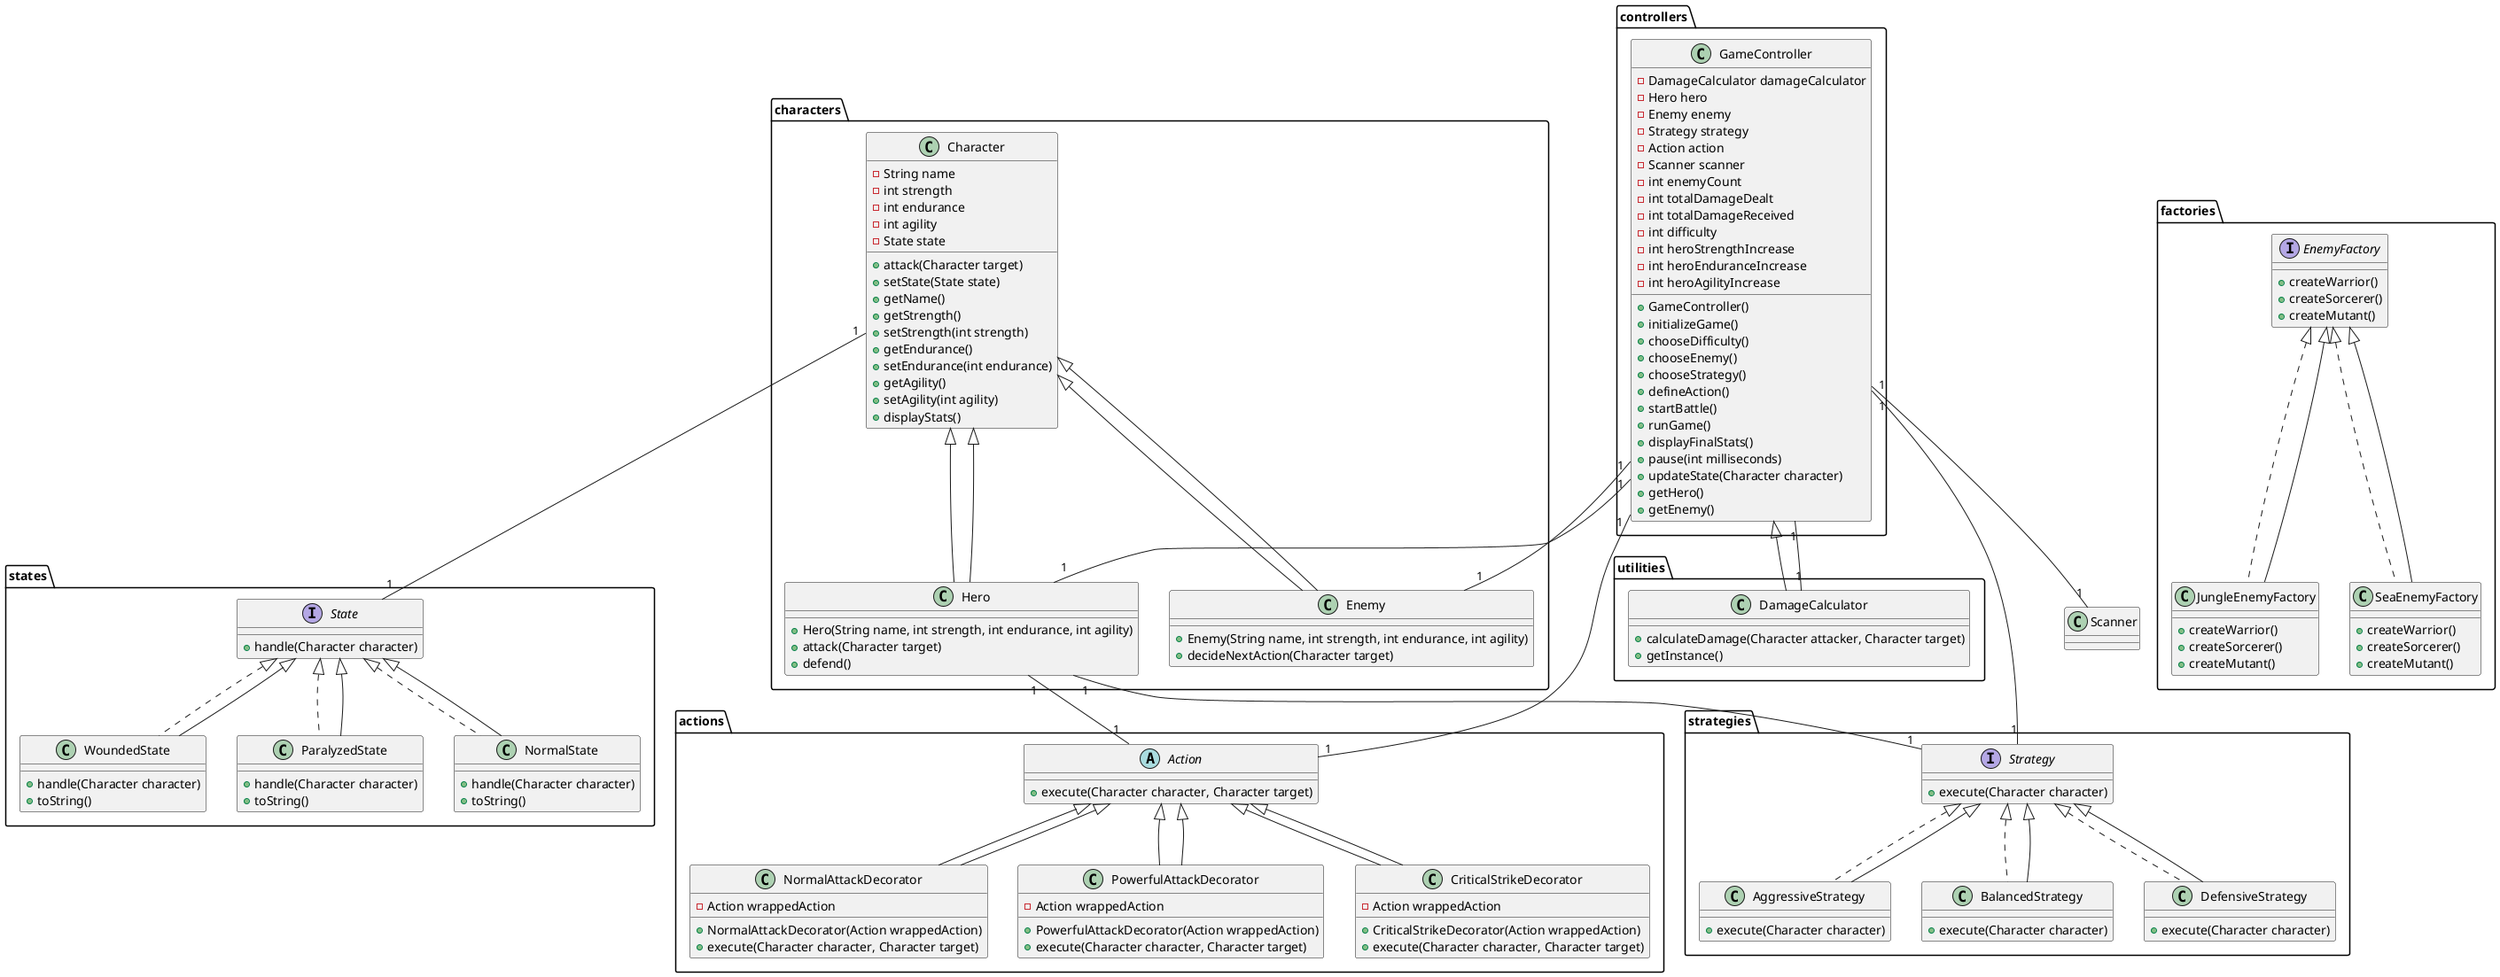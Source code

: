 @startuml

package characters {
    class Character {
        - String name
        - int strength
        - int endurance
        - int agility
        - State state
        + attack(Character target)
        + setState(State state)
        + getName()
        + getStrength()
        + setStrength(int strength)
        + getEndurance()
        + setEndurance(int endurance)
        + getAgility()
        + setAgility(int agility)
        + displayStats()
    }

    class Hero extends Character {
        + Hero(String name, int strength, int endurance, int agility)
        + attack(Character target)
        + defend()
    }

    class Enemy extends Character {
        + Enemy(String name, int strength, int endurance, int agility)
        + decideNextAction(Character target)
    }
}

package states {
    interface State {
        + handle(Character character)
    }

    class NormalState implements State {
        + handle(Character character)
        + toString()
    }

    class WoundedState implements State {
        + handle(Character character)
        + toString()
    }

    class ParalyzedState implements State {
        + handle(Character character)
        + toString()
    }
}

package strategies {
    interface Strategy {
        + execute(Character character)
    }

    class AggressiveStrategy implements Strategy {
        + execute(Character character)
    }

    class BalancedStrategy implements Strategy {
        + execute(Character character)
    }

    class DefensiveStrategy implements Strategy {
        + execute(Character character)
    }
}

package actions {
    abstract class Action {
        + execute(Character character, Character target)
    }

    class NormalAttackDecorator extends Action {
        - Action wrappedAction
        + NormalAttackDecorator(Action wrappedAction)
        + execute(Character character, Character target)
    }

    class PowerfulAttackDecorator extends Action {
        - Action wrappedAction
        + PowerfulAttackDecorator(Action wrappedAction)
        + execute(Character character, Character target)
    }

    class CriticalStrikeDecorator extends Action {
        - Action wrappedAction
        + CriticalStrikeDecorator(Action wrappedAction)
        + execute(Character character, Character target)
    }
}

package factories {
    interface EnemyFactory {
        + createWarrior()
        + createSorcerer()
        + createMutant()
    }

    class JungleEnemyFactory implements EnemyFactory {
        + createWarrior()
        + createSorcerer()
        + createMutant()
    }

    class SeaEnemyFactory implements EnemyFactory {
        + createWarrior()
        + createSorcerer()
        + createMutant()
    }
}

package controllers {
    class GameController {
        - DamageCalculator damageCalculator
        - Hero hero
        - Enemy enemy
        - Strategy strategy
        - Action action
        - Scanner scanner
        - int enemyCount
        - int totalDamageDealt
        - int totalDamageReceived
        - int difficulty
        - int heroStrengthIncrease
        - int heroEnduranceIncrease
        - int heroAgilityIncrease
        + GameController()
        + initializeGame()
        + chooseDifficulty()
        + chooseEnemy()
        + chooseStrategy()
        + defineAction()
        + startBattle()
        + runGame()
        + displayFinalStats()
        + pause(int milliseconds)
        + updateState(Character character)
        + getHero()
        + getEnemy()
    }
}

package utilities {
    class DamageCalculator {
        + calculateDamage(Character attacker, Character target)
        + getInstance()
    }
    DamageCalculator --|> GameController
}

Character "1" -- "1" State
Character <|-- Hero
Character <|-- Enemy
Hero "1" -- "1" Strategy
Hero "1" -- "1" Action

State <|-- NormalState
State <|-- WoundedState
State <|-- ParalyzedState

Strategy <|-- AggressiveStrategy
Strategy <|-- BalancedStrategy
Strategy <|-- DefensiveStrategy

Action <|-- NormalAttackDecorator
Action <|-- PowerfulAttackDecorator
Action <|-- CriticalStrikeDecorator

EnemyFactory <|-- JungleEnemyFactory
EnemyFactory <|-- SeaEnemyFactory

GameController "1" -- "1" Hero
GameController "1" -- "1" Enemy
GameController "1" -- "1" Strategy
GameController "1" -- "1" Action
GameController "1" -- "1" DamageCalculator
GameController "1" -- "1" Scanner

@enduml
